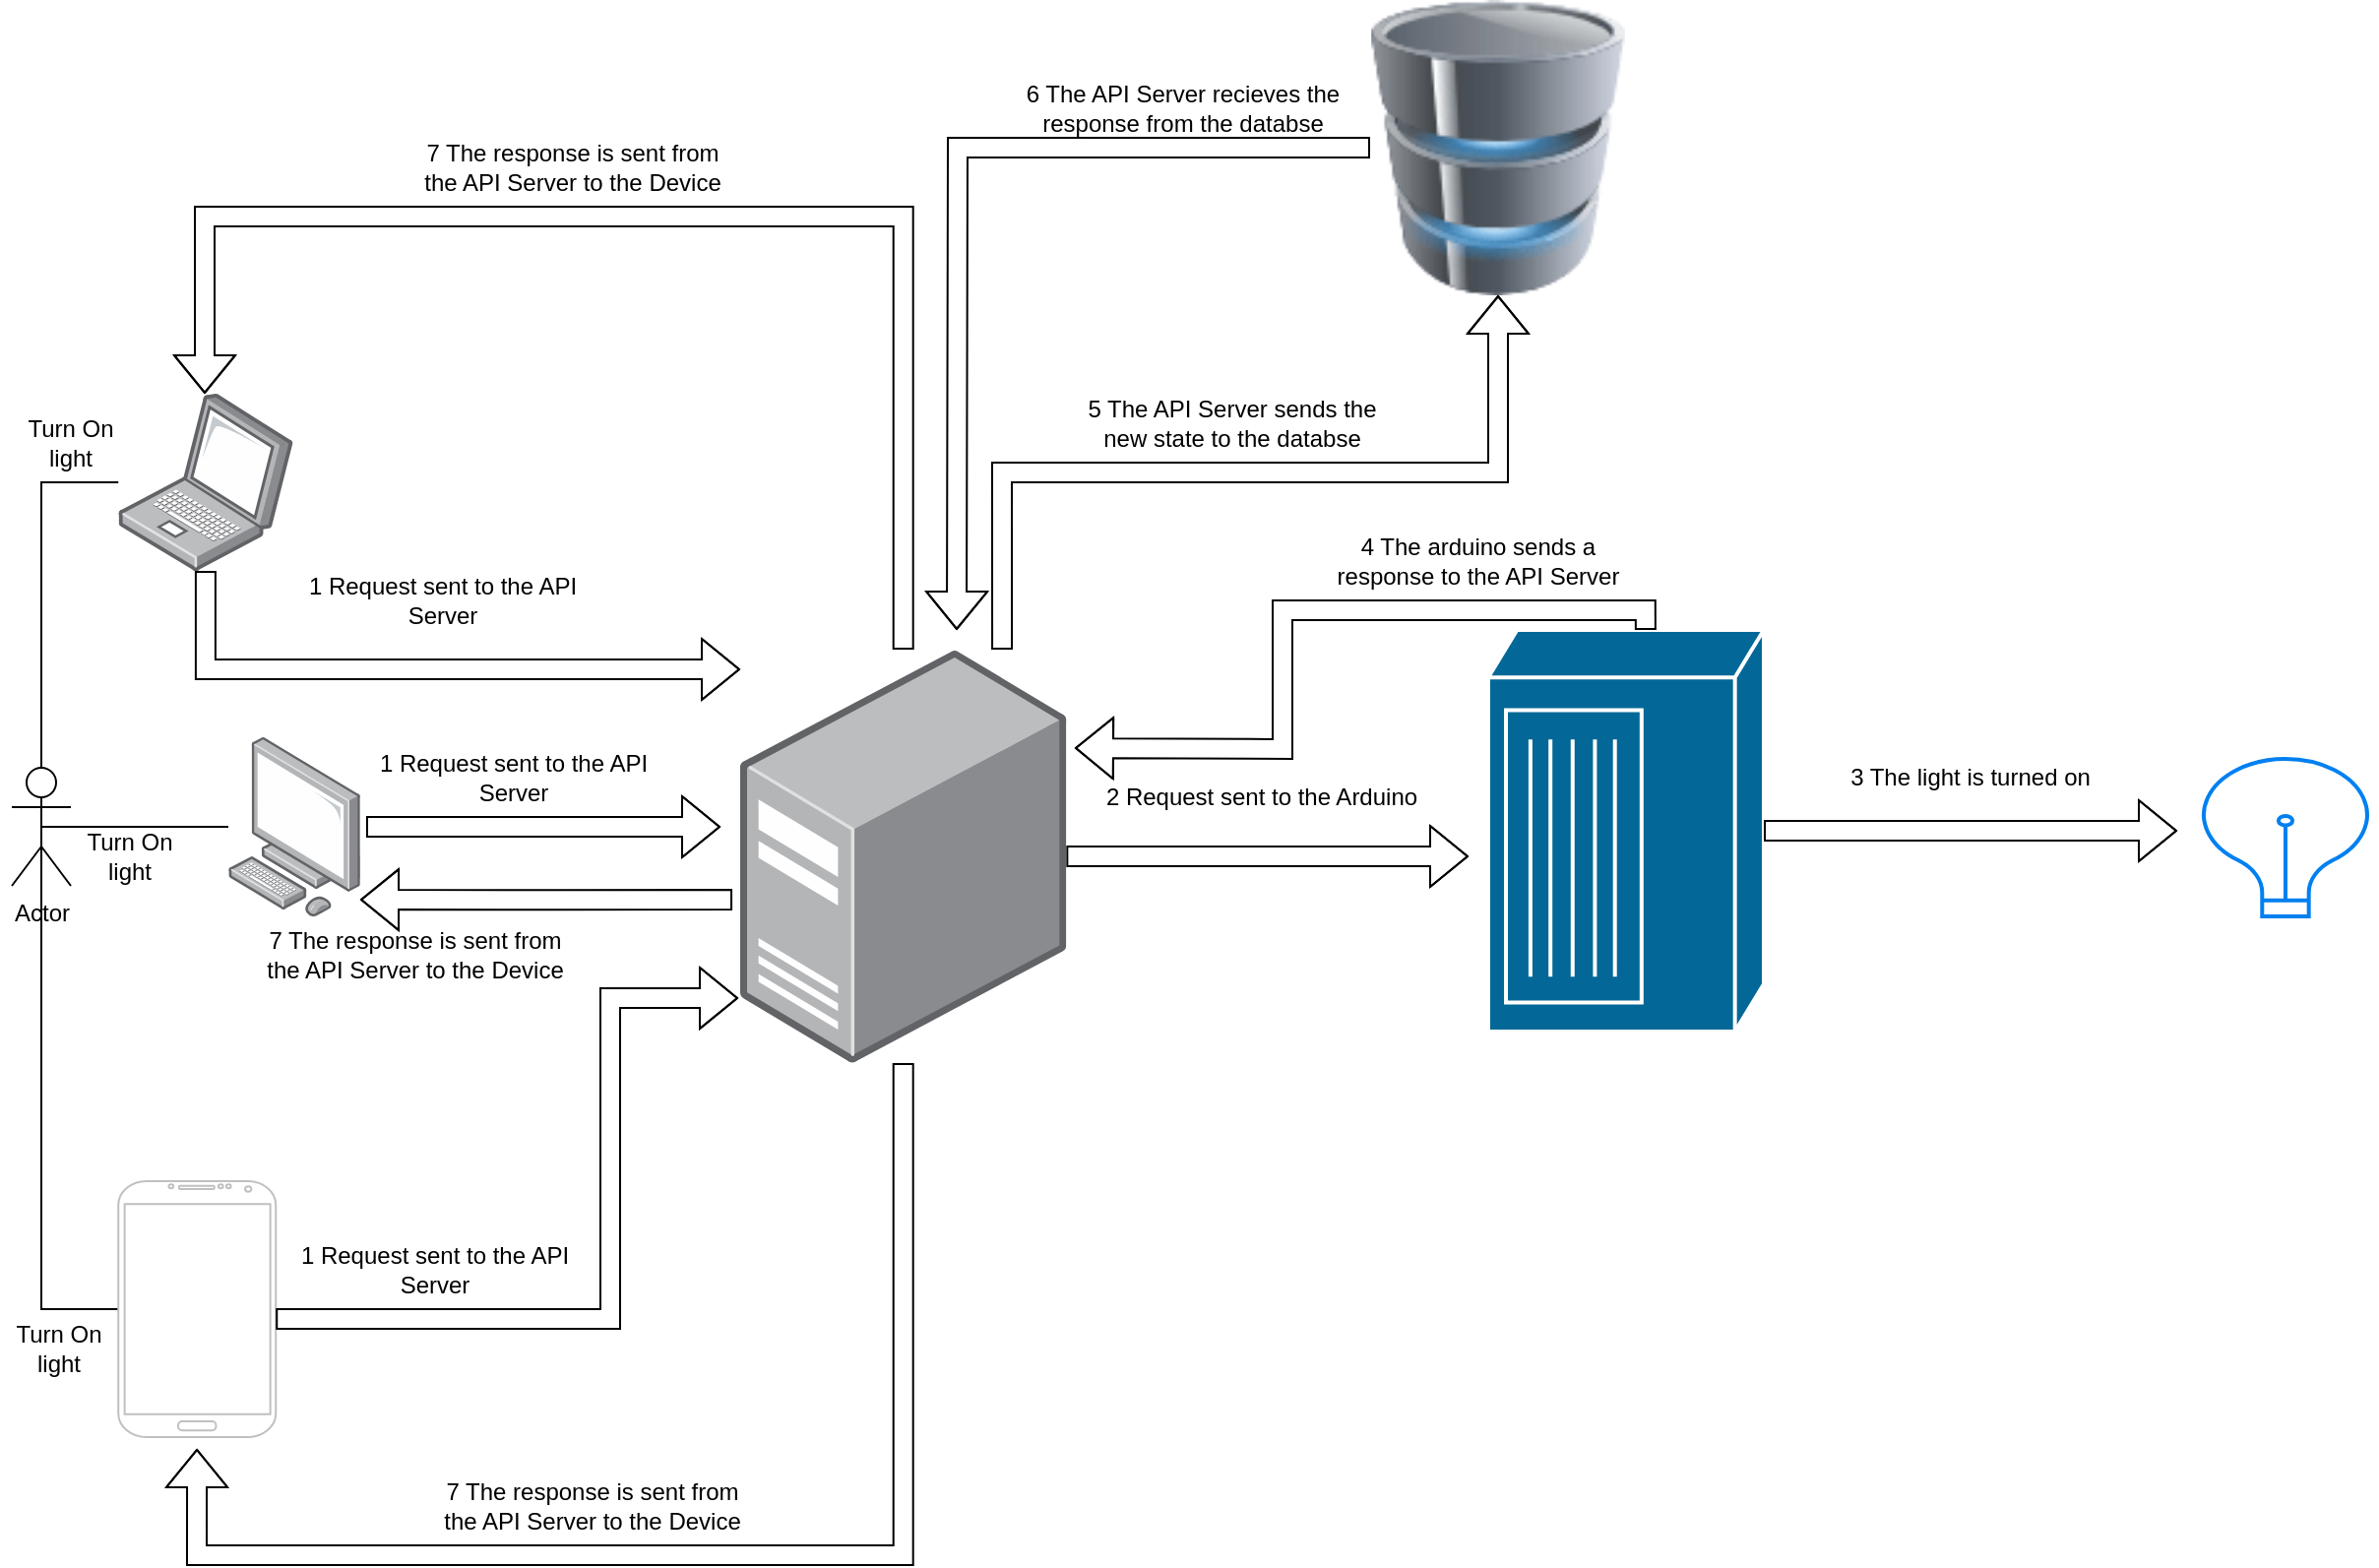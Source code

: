 <mxfile version="15.4.0" type="device"><diagram id="jbXib-lBmnpQ9-owXYRY" name="Page-1"><mxGraphModel dx="2942" dy="1182" grid="1" gridSize="10" guides="1" tooltips="1" connect="1" arrows="1" fold="1" page="1" pageScale="1" pageWidth="850" pageHeight="1100" math="0" shadow="0"><root><mxCell id="0"/><mxCell id="1" parent="0"/><mxCell id="kDl641Rnh1crG49E0b2O-4" style="edgeStyle=orthogonalEdgeStyle;rounded=0;orthogonalLoop=1;jettySize=auto;html=1;exitX=0.5;exitY=0.5;exitDx=0;exitDy=0;exitPerimeter=0;endArrow=none;endFill=0;" edge="1" parent="1" source="kDl641Rnh1crG49E0b2O-1" target="kDl641Rnh1crG49E0b2O-2"><mxGeometry relative="1" as="geometry"><Array as="points"><mxPoint x="35" y="835"/></Array></mxGeometry></mxCell><mxCell id="kDl641Rnh1crG49E0b2O-7" style="edgeStyle=orthogonalEdgeStyle;rounded=0;orthogonalLoop=1;jettySize=auto;html=1;exitX=0.5;exitY=0.5;exitDx=0;exitDy=0;exitPerimeter=0;endArrow=none;endFill=0;" edge="1" parent="1" source="kDl641Rnh1crG49E0b2O-1" target="kDl641Rnh1crG49E0b2O-6"><mxGeometry relative="1" as="geometry"/></mxCell><mxCell id="kDl641Rnh1crG49E0b2O-8" style="edgeStyle=orthogonalEdgeStyle;rounded=0;orthogonalLoop=1;jettySize=auto;html=1;exitX=0.75;exitY=0.1;exitDx=0;exitDy=0;exitPerimeter=0;endArrow=none;endFill=0;" edge="1" parent="1" source="kDl641Rnh1crG49E0b2O-1" target="kDl641Rnh1crG49E0b2O-5"><mxGeometry relative="1" as="geometry"><Array as="points"><mxPoint x="35" y="566"/><mxPoint x="35" y="415"/></Array></mxGeometry></mxCell><mxCell id="kDl641Rnh1crG49E0b2O-1" value="Actor" style="shape=umlActor;verticalLabelPosition=bottom;verticalAlign=top;html=1;" vertex="1" parent="1"><mxGeometry x="20.0" y="560" width="30" height="60" as="geometry"/></mxCell><mxCell id="kDl641Rnh1crG49E0b2O-2" value="" style="verticalLabelPosition=bottom;verticalAlign=top;html=1;shadow=0;dashed=0;strokeWidth=1;shape=mxgraph.android.phone2;strokeColor=#c0c0c0;" vertex="1" parent="1"><mxGeometry x="74.12" y="770" width="80" height="130" as="geometry"/></mxCell><mxCell id="kDl641Rnh1crG49E0b2O-5" value="" style="points=[];aspect=fixed;html=1;align=center;shadow=0;dashed=0;image;image=img/lib/allied_telesis/computer_and_terminals/Laptop.svg;" vertex="1" parent="1"><mxGeometry x="74.12" y="370" width="88.73" height="90" as="geometry"/></mxCell><mxCell id="kDl641Rnh1crG49E0b2O-6" value="" style="points=[];aspect=fixed;html=1;align=center;shadow=0;dashed=0;image;image=img/lib/allied_telesis/computer_and_terminals/Personal_Computer.svg;" vertex="1" parent="1"><mxGeometry x="130" y="544.5" width="67.15" height="91" as="geometry"/></mxCell><mxCell id="kDl641Rnh1crG49E0b2O-9" value="" style="points=[];aspect=fixed;html=1;align=center;shadow=0;dashed=0;image;image=img/lib/allied_telesis/computer_and_terminals/Server_Desktop.svg;" vertex="1" parent="1"><mxGeometry x="390" y="500" width="165.67" height="210" as="geometry"/></mxCell><mxCell id="kDl641Rnh1crG49E0b2O-11" value="" style="shape=flexArrow;endArrow=classic;html=1;rounded=0;edgeStyle=orthogonalEdgeStyle;" edge="1" parent="1" source="kDl641Rnh1crG49E0b2O-5"><mxGeometry width="50" height="50" relative="1" as="geometry"><mxPoint x="400" y="320" as="sourcePoint"/><mxPoint x="390" y="510" as="targetPoint"/><Array as="points"><mxPoint x="118" y="510"/></Array></mxGeometry></mxCell><mxCell id="kDl641Rnh1crG49E0b2O-12" value="" style="shape=flexArrow;endArrow=classic;html=1;rounded=0;edgeStyle=orthogonalEdgeStyle;" edge="1" parent="1" source="kDl641Rnh1crG49E0b2O-9" target="kDl641Rnh1crG49E0b2O-5"><mxGeometry width="50" height="50" relative="1" as="geometry"><mxPoint x="400" y="320" as="sourcePoint"/><mxPoint x="450" y="270" as="targetPoint"/><Array as="points"><mxPoint x="473" y="280"/><mxPoint x="118" y="280"/></Array></mxGeometry></mxCell><mxCell id="kDl641Rnh1crG49E0b2O-13" value="1 Request sent to the API Server" style="text;html=1;strokeColor=none;fillColor=none;align=center;verticalAlign=middle;whiteSpace=wrap;rounded=0;" vertex="1" parent="1"><mxGeometry x="154.12" y="460" width="170" height="30" as="geometry"/></mxCell><mxCell id="kDl641Rnh1crG49E0b2O-15" value="" style="shape=flexArrow;endArrow=classic;html=1;rounded=0;edgeStyle=orthogonalEdgeStyle;exitX=1.042;exitY=0.5;exitDx=0;exitDy=0;exitPerimeter=0;" edge="1" parent="1" source="kDl641Rnh1crG49E0b2O-6"><mxGeometry width="50" height="50" relative="1" as="geometry"><mxPoint x="230" y="590" as="sourcePoint"/><mxPoint x="380" y="590" as="targetPoint"/><Array as="points"/></mxGeometry></mxCell><mxCell id="kDl641Rnh1crG49E0b2O-16" value="1 Request sent to the API Server" style="text;html=1;strokeColor=none;fillColor=none;align=center;verticalAlign=middle;whiteSpace=wrap;rounded=0;" vertex="1" parent="1"><mxGeometry x="190" y="550" width="170" height="30" as="geometry"/></mxCell><mxCell id="kDl641Rnh1crG49E0b2O-17" value="" style="shape=flexArrow;endArrow=classic;html=1;rounded=0;edgeStyle=orthogonalEdgeStyle;entryX=-0.006;entryY=0.843;entryDx=0;entryDy=0;entryPerimeter=0;" edge="1" parent="1" target="kDl641Rnh1crG49E0b2O-9"><mxGeometry width="50" height="50" relative="1" as="geometry"><mxPoint x="154.12" y="840" as="sourcePoint"/><mxPoint x="304.12" y="840" as="targetPoint"/><Array as="points"><mxPoint x="324" y="840"/><mxPoint x="324" y="677"/></Array></mxGeometry></mxCell><mxCell id="kDl641Rnh1crG49E0b2O-18" value="1 Request sent to the API Server" style="text;html=1;strokeColor=none;fillColor=none;align=center;verticalAlign=middle;whiteSpace=wrap;rounded=0;" vertex="1" parent="1"><mxGeometry x="150" y="800" width="170" height="30" as="geometry"/></mxCell><mxCell id="kDl641Rnh1crG49E0b2O-19" value="Turn On light" style="text;html=1;strokeColor=none;fillColor=none;align=center;verticalAlign=middle;whiteSpace=wrap;rounded=0;" vertex="1" parent="1"><mxGeometry x="50" y="590" width="60" height="30" as="geometry"/></mxCell><mxCell id="kDl641Rnh1crG49E0b2O-20" value="Turn On light" style="text;html=1;strokeColor=none;fillColor=none;align=center;verticalAlign=middle;whiteSpace=wrap;rounded=0;" vertex="1" parent="1"><mxGeometry x="20" y="380" width="60" height="30" as="geometry"/></mxCell><mxCell id="kDl641Rnh1crG49E0b2O-21" value="Turn On light" style="text;html=1;strokeColor=none;fillColor=none;align=center;verticalAlign=middle;whiteSpace=wrap;rounded=0;" vertex="1" parent="1"><mxGeometry x="14.12" y="840" width="60" height="30" as="geometry"/></mxCell><mxCell id="kDl641Rnh1crG49E0b2O-22" value="" style="html=1;verticalLabelPosition=bottom;align=center;labelBackgroundColor=#ffffff;verticalAlign=top;strokeWidth=2;strokeColor=#0080F0;shadow=0;dashed=0;shape=mxgraph.ios7.icons.lightbulb;" vertex="1" parent="1"><mxGeometry x="1130" y="555.5" width="90" height="80" as="geometry"/></mxCell><mxCell id="kDl641Rnh1crG49E0b2O-23" value="" style="image;html=1;image=img/lib/clip_art/computers/Database_128x128.png" vertex="1" parent="1"><mxGeometry x="710" y="170" width="130" height="150" as="geometry"/></mxCell><mxCell id="kDl641Rnh1crG49E0b2O-24" value="" style="shape=mxgraph.cisco.hubs_and_gateways.hub;html=1;pointerEvents=1;dashed=0;fillColor=#036897;strokeColor=#ffffff;strokeWidth=2;verticalLabelPosition=bottom;verticalAlign=top;align=center;outlineConnect=0;" vertex="1" parent="1"><mxGeometry x="770" y="490" width="140" height="204" as="geometry"/></mxCell><mxCell id="kDl641Rnh1crG49E0b2O-25" value="" style="shape=flexArrow;endArrow=classic;html=1;rounded=0;edgeStyle=orthogonalEdgeStyle;" edge="1" parent="1" source="kDl641Rnh1crG49E0b2O-9"><mxGeometry width="50" height="50" relative="1" as="geometry"><mxPoint x="1280" y="600" as="sourcePoint"/><mxPoint x="760" y="605" as="targetPoint"/></mxGeometry></mxCell><mxCell id="kDl641Rnh1crG49E0b2O-26" value="2 Request sent to the Arduino" style="text;html=1;strokeColor=none;fillColor=none;align=center;verticalAlign=middle;whiteSpace=wrap;rounded=0;" vertex="1" parent="1"><mxGeometry x="570" y="560" width="170" height="30" as="geometry"/></mxCell><mxCell id="kDl641Rnh1crG49E0b2O-27" value="" style="shape=flexArrow;endArrow=classic;html=1;rounded=0;edgeStyle=orthogonalEdgeStyle;exitX=0.571;exitY=0;exitDx=0;exitDy=0;exitPerimeter=0;" edge="1" parent="1" source="kDl641Rnh1crG49E0b2O-24"><mxGeometry width="50" height="50" relative="1" as="geometry"><mxPoint x="860" y="420" as="sourcePoint"/><mxPoint x="560" y="550" as="targetPoint"/></mxGeometry></mxCell><mxCell id="kDl641Rnh1crG49E0b2O-28" value="" style="shape=flexArrow;endArrow=classic;html=1;rounded=0;edgeStyle=orthogonalEdgeStyle;" edge="1" parent="1" source="kDl641Rnh1crG49E0b2O-24"><mxGeometry width="50" height="50" relative="1" as="geometry"><mxPoint x="1280" y="590" as="sourcePoint"/><mxPoint x="1120" y="592" as="targetPoint"/></mxGeometry></mxCell><mxCell id="kDl641Rnh1crG49E0b2O-29" value="3 The light is turned on" style="text;html=1;strokeColor=none;fillColor=none;align=center;verticalAlign=middle;whiteSpace=wrap;rounded=0;" vertex="1" parent="1"><mxGeometry x="930" y="550" width="170" height="30" as="geometry"/></mxCell><mxCell id="kDl641Rnh1crG49E0b2O-30" value="4 The arduino sends a response to the API Server" style="text;html=1;strokeColor=none;fillColor=none;align=center;verticalAlign=middle;whiteSpace=wrap;rounded=0;" vertex="1" parent="1"><mxGeometry x="680" y="440" width="170" height="30" as="geometry"/></mxCell><mxCell id="kDl641Rnh1crG49E0b2O-31" value="" style="shape=flexArrow;endArrow=classic;html=1;rounded=0;edgeStyle=orthogonalEdgeStyle;entryX=0.5;entryY=1;entryDx=0;entryDy=0;exitX=0.803;exitY=0;exitDx=0;exitDy=0;exitPerimeter=0;" edge="1" parent="1" source="kDl641Rnh1crG49E0b2O-9" target="kDl641Rnh1crG49E0b2O-23"><mxGeometry width="50" height="50" relative="1" as="geometry"><mxPoint x="540" y="450" as="sourcePoint"/><mxPoint x="590" y="400" as="targetPoint"/></mxGeometry></mxCell><mxCell id="kDl641Rnh1crG49E0b2O-32" value="5 The API Server sends the new state to the databse" style="text;html=1;strokeColor=none;fillColor=none;align=center;verticalAlign=middle;whiteSpace=wrap;rounded=0;" vertex="1" parent="1"><mxGeometry x="554.67" y="370" width="170" height="30" as="geometry"/></mxCell><mxCell id="kDl641Rnh1crG49E0b2O-33" value="7 The response is sent from the API Server to the Device" style="text;html=1;strokeColor=none;fillColor=none;align=center;verticalAlign=middle;whiteSpace=wrap;rounded=0;" vertex="1" parent="1"><mxGeometry x="220.0" y="240" width="170" height="30" as="geometry"/></mxCell><mxCell id="kDl641Rnh1crG49E0b2O-34" value="7 The response is sent from the API Server to the Device" style="text;html=1;strokeColor=none;fillColor=none;align=center;verticalAlign=middle;whiteSpace=wrap;rounded=0;" vertex="1" parent="1"><mxGeometry x="140.0" y="640" width="170" height="30" as="geometry"/></mxCell><mxCell id="kDl641Rnh1crG49E0b2O-35" value="7 The response is sent from the API Server to the Device" style="text;html=1;strokeColor=none;fillColor=none;align=center;verticalAlign=middle;whiteSpace=wrap;rounded=0;" vertex="1" parent="1"><mxGeometry x="230.0" y="920" width="170" height="30" as="geometry"/></mxCell><mxCell id="kDl641Rnh1crG49E0b2O-36" value="" style="shape=flexArrow;endArrow=classic;html=1;rounded=0;edgeStyle=orthogonalEdgeStyle;entryX=0.998;entryY=0.907;entryDx=0;entryDy=0;entryPerimeter=0;exitX=-0.024;exitY=0.605;exitDx=0;exitDy=0;exitPerimeter=0;" edge="1" parent="1" source="kDl641Rnh1crG49E0b2O-9" target="kDl641Rnh1crG49E0b2O-6"><mxGeometry width="50" height="50" relative="1" as="geometry"><mxPoint x="380" y="630" as="sourcePoint"/><mxPoint x="460" y="810" as="targetPoint"/></mxGeometry></mxCell><mxCell id="kDl641Rnh1crG49E0b2O-37" value="" style="shape=flexArrow;endArrow=classic;html=1;rounded=0;edgeStyle=orthogonalEdgeStyle;entryX=0.499;entryY=1.046;entryDx=0;entryDy=0;entryPerimeter=0;" edge="1" parent="1" source="kDl641Rnh1crG49E0b2O-9" target="kDl641Rnh1crG49E0b2O-2"><mxGeometry width="50" height="50" relative="1" as="geometry"><mxPoint x="505.67" y="960" as="sourcePoint"/><mxPoint x="555.67" y="910" as="targetPoint"/><Array as="points"><mxPoint x="473" y="960"/><mxPoint x="114" y="960"/></Array></mxGeometry></mxCell><mxCell id="kDl641Rnh1crG49E0b2O-38" value="" style="shape=flexArrow;endArrow=classic;html=1;rounded=0;edgeStyle=orthogonalEdgeStyle;exitX=0;exitY=0.5;exitDx=0;exitDy=0;" edge="1" parent="1" source="kDl641Rnh1crG49E0b2O-23"><mxGeometry width="50" height="50" relative="1" as="geometry"><mxPoint x="560" y="210" as="sourcePoint"/><mxPoint x="500" y="490" as="targetPoint"/></mxGeometry></mxCell><mxCell id="kDl641Rnh1crG49E0b2O-39" value="6 The API Server recieves the response from the databse" style="text;html=1;strokeColor=none;fillColor=none;align=center;verticalAlign=middle;whiteSpace=wrap;rounded=0;" vertex="1" parent="1"><mxGeometry x="530" y="210" width="170" height="30" as="geometry"/></mxCell></root></mxGraphModel></diagram></mxfile>